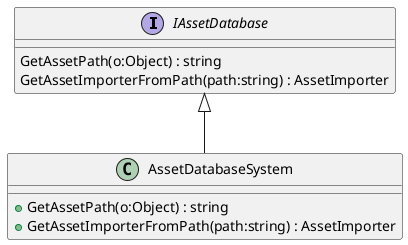 @startuml
interface IAssetDatabase {
    GetAssetPath(o:Object) : string
    GetAssetImporterFromPath(path:string) : AssetImporter
}
class AssetDatabaseSystem {
    + GetAssetPath(o:Object) : string
    + GetAssetImporterFromPath(path:string) : AssetImporter
}
IAssetDatabase <|-- AssetDatabaseSystem
@enduml

